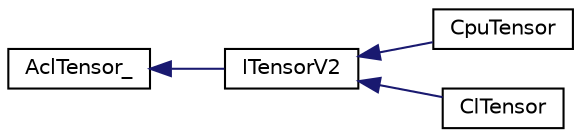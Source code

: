 digraph "Graphical Class Hierarchy"
{
 // LATEX_PDF_SIZE
  edge [fontname="Helvetica",fontsize="10",labelfontname="Helvetica",labelfontsize="10"];
  node [fontname="Helvetica",fontsize="10",shape=record];
  rankdir="LR";
  Node0 [label="AclTensor_",height=0.2,width=0.4,color="black", fillcolor="white", style="filled",URL="$struct_acl_tensor__.xhtml",tooltip=" "];
  Node0 -> Node1 [dir="back",color="midnightblue",fontsize="10",style="solid",fontname="Helvetica"];
  Node1 [label="ITensorV2",height=0.2,width=0.4,color="black", fillcolor="white", style="filled",URL="$classarm__compute_1_1_i_tensor_v2.xhtml",tooltip="Base class specifying the tensor interface."];
  Node1 -> Node2 [dir="back",color="midnightblue",fontsize="10",style="solid",fontname="Helvetica"];
  Node2 [label="CpuTensor",height=0.2,width=0.4,color="black", fillcolor="white", style="filled",URL="$classarm__compute_1_1cpu_1_1_cpu_tensor.xhtml",tooltip="CPU tensor implementation class."];
  Node1 -> Node3 [dir="back",color="midnightblue",fontsize="10",style="solid",fontname="Helvetica"];
  Node3 [label="ClTensor",height=0.2,width=0.4,color="black", fillcolor="white", style="filled",URL="$classarm__compute_1_1gpu_1_1opencl_1_1_cl_tensor.xhtml",tooltip="OpenCL tensor implementation class."];
}
